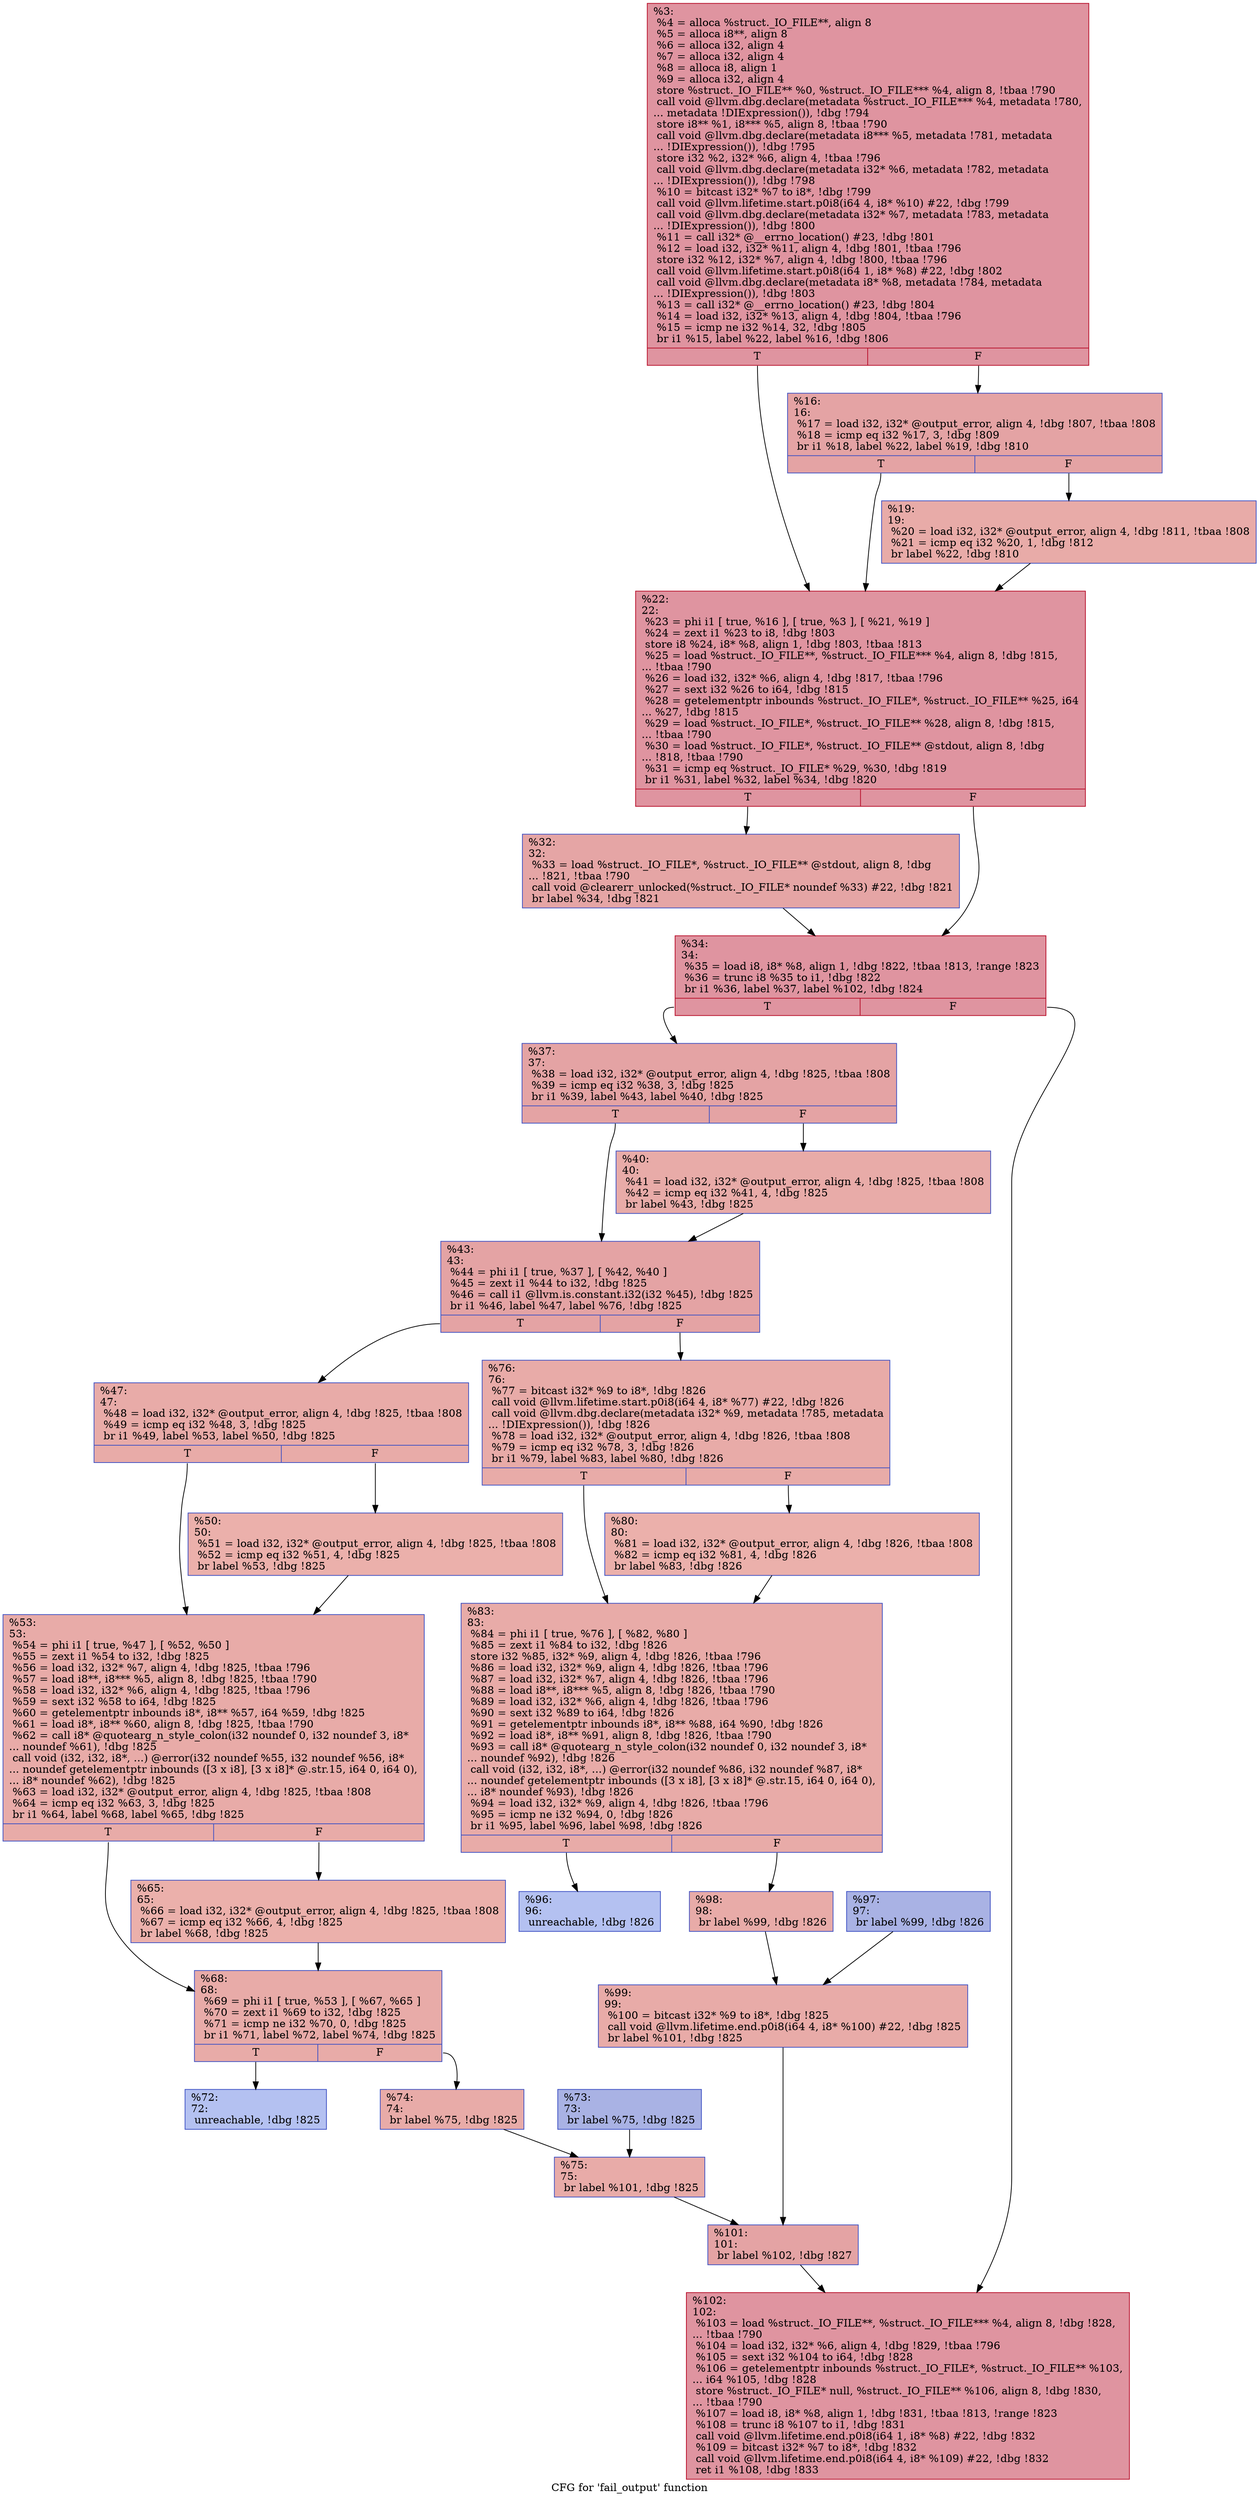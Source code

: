 digraph "CFG for 'fail_output' function" {
	label="CFG for 'fail_output' function";

	Node0x240a110 [shape=record,color="#b70d28ff", style=filled, fillcolor="#b70d2870",label="{%3:\l  %4 = alloca %struct._IO_FILE**, align 8\l  %5 = alloca i8**, align 8\l  %6 = alloca i32, align 4\l  %7 = alloca i32, align 4\l  %8 = alloca i8, align 1\l  %9 = alloca i32, align 4\l  store %struct._IO_FILE** %0, %struct._IO_FILE*** %4, align 8, !tbaa !790\l  call void @llvm.dbg.declare(metadata %struct._IO_FILE*** %4, metadata !780,\l... metadata !DIExpression()), !dbg !794\l  store i8** %1, i8*** %5, align 8, !tbaa !790\l  call void @llvm.dbg.declare(metadata i8*** %5, metadata !781, metadata\l... !DIExpression()), !dbg !795\l  store i32 %2, i32* %6, align 4, !tbaa !796\l  call void @llvm.dbg.declare(metadata i32* %6, metadata !782, metadata\l... !DIExpression()), !dbg !798\l  %10 = bitcast i32* %7 to i8*, !dbg !799\l  call void @llvm.lifetime.start.p0i8(i64 4, i8* %10) #22, !dbg !799\l  call void @llvm.dbg.declare(metadata i32* %7, metadata !783, metadata\l... !DIExpression()), !dbg !800\l  %11 = call i32* @__errno_location() #23, !dbg !801\l  %12 = load i32, i32* %11, align 4, !dbg !801, !tbaa !796\l  store i32 %12, i32* %7, align 4, !dbg !800, !tbaa !796\l  call void @llvm.lifetime.start.p0i8(i64 1, i8* %8) #22, !dbg !802\l  call void @llvm.dbg.declare(metadata i8* %8, metadata !784, metadata\l... !DIExpression()), !dbg !803\l  %13 = call i32* @__errno_location() #23, !dbg !804\l  %14 = load i32, i32* %13, align 4, !dbg !804, !tbaa !796\l  %15 = icmp ne i32 %14, 32, !dbg !805\l  br i1 %15, label %22, label %16, !dbg !806\l|{<s0>T|<s1>F}}"];
	Node0x240a110:s0 -> Node0x240a830;
	Node0x240a110:s1 -> Node0x240a790;
	Node0x240a790 [shape=record,color="#3d50c3ff", style=filled, fillcolor="#c32e3170",label="{%16:\l16:                                               \l  %17 = load i32, i32* @output_error, align 4, !dbg !807, !tbaa !808\l  %18 = icmp eq i32 %17, 3, !dbg !809\l  br i1 %18, label %22, label %19, !dbg !810\l|{<s0>T|<s1>F}}"];
	Node0x240a790:s0 -> Node0x240a830;
	Node0x240a790:s1 -> Node0x240a7e0;
	Node0x240a7e0 [shape=record,color="#3d50c3ff", style=filled, fillcolor="#cc403a70",label="{%19:\l19:                                               \l  %20 = load i32, i32* @output_error, align 4, !dbg !811, !tbaa !808\l  %21 = icmp eq i32 %20, 1, !dbg !812\l  br label %22, !dbg !810\l}"];
	Node0x240a7e0 -> Node0x240a830;
	Node0x240a830 [shape=record,color="#b70d28ff", style=filled, fillcolor="#b70d2870",label="{%22:\l22:                                               \l  %23 = phi i1 [ true, %16 ], [ true, %3 ], [ %21, %19 ]\l  %24 = zext i1 %23 to i8, !dbg !803\l  store i8 %24, i8* %8, align 1, !dbg !803, !tbaa !813\l  %25 = load %struct._IO_FILE**, %struct._IO_FILE*** %4, align 8, !dbg !815,\l... !tbaa !790\l  %26 = load i32, i32* %6, align 4, !dbg !817, !tbaa !796\l  %27 = sext i32 %26 to i64, !dbg !815\l  %28 = getelementptr inbounds %struct._IO_FILE*, %struct._IO_FILE** %25, i64\l... %27, !dbg !815\l  %29 = load %struct._IO_FILE*, %struct._IO_FILE** %28, align 8, !dbg !815,\l... !tbaa !790\l  %30 = load %struct._IO_FILE*, %struct._IO_FILE** @stdout, align 8, !dbg\l... !818, !tbaa !790\l  %31 = icmp eq %struct._IO_FILE* %29, %30, !dbg !819\l  br i1 %31, label %32, label %34, !dbg !820\l|{<s0>T|<s1>F}}"];
	Node0x240a830:s0 -> Node0x240a880;
	Node0x240a830:s1 -> Node0x240a8d0;
	Node0x240a880 [shape=record,color="#3d50c3ff", style=filled, fillcolor="#c5333470",label="{%32:\l32:                                               \l  %33 = load %struct._IO_FILE*, %struct._IO_FILE** @stdout, align 8, !dbg\l... !821, !tbaa !790\l  call void @clearerr_unlocked(%struct._IO_FILE* noundef %33) #22, !dbg !821\l  br label %34, !dbg !821\l}"];
	Node0x240a880 -> Node0x240a8d0;
	Node0x240a8d0 [shape=record,color="#b70d28ff", style=filled, fillcolor="#b70d2870",label="{%34:\l34:                                               \l  %35 = load i8, i8* %8, align 1, !dbg !822, !tbaa !813, !range !823\l  %36 = trunc i8 %35 to i1, !dbg !822\l  br i1 %36, label %37, label %102, !dbg !824\l|{<s0>T|<s1>F}}"];
	Node0x240a8d0:s0 -> Node0x240a920;
	Node0x240a8d0:s1 -> Node0x240af60;
	Node0x240a920 [shape=record,color="#3d50c3ff", style=filled, fillcolor="#c32e3170",label="{%37:\l37:                                               \l  %38 = load i32, i32* @output_error, align 4, !dbg !825, !tbaa !808\l  %39 = icmp eq i32 %38, 3, !dbg !825\l  br i1 %39, label %43, label %40, !dbg !825\l|{<s0>T|<s1>F}}"];
	Node0x240a920:s0 -> Node0x240a9c0;
	Node0x240a920:s1 -> Node0x240a970;
	Node0x240a970 [shape=record,color="#3d50c3ff", style=filled, fillcolor="#cc403a70",label="{%40:\l40:                                               \l  %41 = load i32, i32* @output_error, align 4, !dbg !825, !tbaa !808\l  %42 = icmp eq i32 %41, 4, !dbg !825\l  br label %43, !dbg !825\l}"];
	Node0x240a970 -> Node0x240a9c0;
	Node0x240a9c0 [shape=record,color="#3d50c3ff", style=filled, fillcolor="#c32e3170",label="{%43:\l43:                                               \l  %44 = phi i1 [ true, %37 ], [ %42, %40 ]\l  %45 = zext i1 %44 to i32, !dbg !825\l  %46 = call i1 @llvm.is.constant.i32(i32 %45), !dbg !825\l  br i1 %46, label %47, label %76, !dbg !825\l|{<s0>T|<s1>F}}"];
	Node0x240a9c0:s0 -> Node0x240aa10;
	Node0x240a9c0:s1 -> Node0x240ace0;
	Node0x240aa10 [shape=record,color="#3d50c3ff", style=filled, fillcolor="#cc403a70",label="{%47:\l47:                                               \l  %48 = load i32, i32* @output_error, align 4, !dbg !825, !tbaa !808\l  %49 = icmp eq i32 %48, 3, !dbg !825\l  br i1 %49, label %53, label %50, !dbg !825\l|{<s0>T|<s1>F}}"];
	Node0x240aa10:s0 -> Node0x240aab0;
	Node0x240aa10:s1 -> Node0x240aa60;
	Node0x240aa60 [shape=record,color="#3d50c3ff", style=filled, fillcolor="#d24b4070",label="{%50:\l50:                                               \l  %51 = load i32, i32* @output_error, align 4, !dbg !825, !tbaa !808\l  %52 = icmp eq i32 %51, 4, !dbg !825\l  br label %53, !dbg !825\l}"];
	Node0x240aa60 -> Node0x240aab0;
	Node0x240aab0 [shape=record,color="#3d50c3ff", style=filled, fillcolor="#cc403a70",label="{%53:\l53:                                               \l  %54 = phi i1 [ true, %47 ], [ %52, %50 ]\l  %55 = zext i1 %54 to i32, !dbg !825\l  %56 = load i32, i32* %7, align 4, !dbg !825, !tbaa !796\l  %57 = load i8**, i8*** %5, align 8, !dbg !825, !tbaa !790\l  %58 = load i32, i32* %6, align 4, !dbg !825, !tbaa !796\l  %59 = sext i32 %58 to i64, !dbg !825\l  %60 = getelementptr inbounds i8*, i8** %57, i64 %59, !dbg !825\l  %61 = load i8*, i8** %60, align 8, !dbg !825, !tbaa !790\l  %62 = call i8* @quotearg_n_style_colon(i32 noundef 0, i32 noundef 3, i8*\l... noundef %61), !dbg !825\l  call void (i32, i32, i8*, ...) @error(i32 noundef %55, i32 noundef %56, i8*\l... noundef getelementptr inbounds ([3 x i8], [3 x i8]* @.str.15, i64 0, i64 0),\l... i8* noundef %62), !dbg !825\l  %63 = load i32, i32* @output_error, align 4, !dbg !825, !tbaa !808\l  %64 = icmp eq i32 %63, 3, !dbg !825\l  br i1 %64, label %68, label %65, !dbg !825\l|{<s0>T|<s1>F}}"];
	Node0x240aab0:s0 -> Node0x240ab50;
	Node0x240aab0:s1 -> Node0x240ab00;
	Node0x240ab00 [shape=record,color="#3d50c3ff", style=filled, fillcolor="#d24b4070",label="{%65:\l65:                                               \l  %66 = load i32, i32* @output_error, align 4, !dbg !825, !tbaa !808\l  %67 = icmp eq i32 %66, 4, !dbg !825\l  br label %68, !dbg !825\l}"];
	Node0x240ab00 -> Node0x240ab50;
	Node0x240ab50 [shape=record,color="#3d50c3ff", style=filled, fillcolor="#cc403a70",label="{%68:\l68:                                               \l  %69 = phi i1 [ true, %53 ], [ %67, %65 ]\l  %70 = zext i1 %69 to i32, !dbg !825\l  %71 = icmp ne i32 %70, 0, !dbg !825\l  br i1 %71, label %72, label %74, !dbg !825\l|{<s0>T|<s1>F}}"];
	Node0x240ab50:s0 -> Node0x240aba0;
	Node0x240ab50:s1 -> Node0x240ac40;
	Node0x240aba0 [shape=record,color="#3d50c3ff", style=filled, fillcolor="#5572df70",label="{%72:\l72:                                               \l  unreachable, !dbg !825\l}"];
	Node0x240abf0 [shape=record,color="#3d50c3ff", style=filled, fillcolor="#3d50c370",label="{%73:\l73:                                               \l  br label %75, !dbg !825\l}"];
	Node0x240abf0 -> Node0x240ac90;
	Node0x240ac40 [shape=record,color="#3d50c3ff", style=filled, fillcolor="#cc403a70",label="{%74:\l74:                                               \l  br label %75, !dbg !825\l}"];
	Node0x240ac40 -> Node0x240ac90;
	Node0x240ac90 [shape=record,color="#3d50c3ff", style=filled, fillcolor="#cc403a70",label="{%75:\l75:                                               \l  br label %101, !dbg !825\l}"];
	Node0x240ac90 -> Node0x240af10;
	Node0x240ace0 [shape=record,color="#3d50c3ff", style=filled, fillcolor="#cc403a70",label="{%76:\l76:                                               \l  %77 = bitcast i32* %9 to i8*, !dbg !826\l  call void @llvm.lifetime.start.p0i8(i64 4, i8* %77) #22, !dbg !826\l  call void @llvm.dbg.declare(metadata i32* %9, metadata !785, metadata\l... !DIExpression()), !dbg !826\l  %78 = load i32, i32* @output_error, align 4, !dbg !826, !tbaa !808\l  %79 = icmp eq i32 %78, 3, !dbg !826\l  br i1 %79, label %83, label %80, !dbg !826\l|{<s0>T|<s1>F}}"];
	Node0x240ace0:s0 -> Node0x240ad80;
	Node0x240ace0:s1 -> Node0x240ad30;
	Node0x240ad30 [shape=record,color="#3d50c3ff", style=filled, fillcolor="#d24b4070",label="{%80:\l80:                                               \l  %81 = load i32, i32* @output_error, align 4, !dbg !826, !tbaa !808\l  %82 = icmp eq i32 %81, 4, !dbg !826\l  br label %83, !dbg !826\l}"];
	Node0x240ad30 -> Node0x240ad80;
	Node0x240ad80 [shape=record,color="#3d50c3ff", style=filled, fillcolor="#cc403a70",label="{%83:\l83:                                               \l  %84 = phi i1 [ true, %76 ], [ %82, %80 ]\l  %85 = zext i1 %84 to i32, !dbg !826\l  store i32 %85, i32* %9, align 4, !dbg !826, !tbaa !796\l  %86 = load i32, i32* %9, align 4, !dbg !826, !tbaa !796\l  %87 = load i32, i32* %7, align 4, !dbg !826, !tbaa !796\l  %88 = load i8**, i8*** %5, align 8, !dbg !826, !tbaa !790\l  %89 = load i32, i32* %6, align 4, !dbg !826, !tbaa !796\l  %90 = sext i32 %89 to i64, !dbg !826\l  %91 = getelementptr inbounds i8*, i8** %88, i64 %90, !dbg !826\l  %92 = load i8*, i8** %91, align 8, !dbg !826, !tbaa !790\l  %93 = call i8* @quotearg_n_style_colon(i32 noundef 0, i32 noundef 3, i8*\l... noundef %92), !dbg !826\l  call void (i32, i32, i8*, ...) @error(i32 noundef %86, i32 noundef %87, i8*\l... noundef getelementptr inbounds ([3 x i8], [3 x i8]* @.str.15, i64 0, i64 0),\l... i8* noundef %93), !dbg !826\l  %94 = load i32, i32* %9, align 4, !dbg !826, !tbaa !796\l  %95 = icmp ne i32 %94, 0, !dbg !826\l  br i1 %95, label %96, label %98, !dbg !826\l|{<s0>T|<s1>F}}"];
	Node0x240ad80:s0 -> Node0x240add0;
	Node0x240ad80:s1 -> Node0x240ae70;
	Node0x240add0 [shape=record,color="#3d50c3ff", style=filled, fillcolor="#5572df70",label="{%96:\l96:                                               \l  unreachable, !dbg !826\l}"];
	Node0x240ae20 [shape=record,color="#3d50c3ff", style=filled, fillcolor="#3d50c370",label="{%97:\l97:                                               \l  br label %99, !dbg !826\l}"];
	Node0x240ae20 -> Node0x240aec0;
	Node0x240ae70 [shape=record,color="#3d50c3ff", style=filled, fillcolor="#cc403a70",label="{%98:\l98:                                               \l  br label %99, !dbg !826\l}"];
	Node0x240ae70 -> Node0x240aec0;
	Node0x240aec0 [shape=record,color="#3d50c3ff", style=filled, fillcolor="#cc403a70",label="{%99:\l99:                                               \l  %100 = bitcast i32* %9 to i8*, !dbg !825\l  call void @llvm.lifetime.end.p0i8(i64 4, i8* %100) #22, !dbg !825\l  br label %101, !dbg !825\l}"];
	Node0x240aec0 -> Node0x240af10;
	Node0x240af10 [shape=record,color="#3d50c3ff", style=filled, fillcolor="#c32e3170",label="{%101:\l101:                                              \l  br label %102, !dbg !827\l}"];
	Node0x240af10 -> Node0x240af60;
	Node0x240af60 [shape=record,color="#b70d28ff", style=filled, fillcolor="#b70d2870",label="{%102:\l102:                                              \l  %103 = load %struct._IO_FILE**, %struct._IO_FILE*** %4, align 8, !dbg !828,\l... !tbaa !790\l  %104 = load i32, i32* %6, align 4, !dbg !829, !tbaa !796\l  %105 = sext i32 %104 to i64, !dbg !828\l  %106 = getelementptr inbounds %struct._IO_FILE*, %struct._IO_FILE** %103,\l... i64 %105, !dbg !828\l  store %struct._IO_FILE* null, %struct._IO_FILE** %106, align 8, !dbg !830,\l... !tbaa !790\l  %107 = load i8, i8* %8, align 1, !dbg !831, !tbaa !813, !range !823\l  %108 = trunc i8 %107 to i1, !dbg !831\l  call void @llvm.lifetime.end.p0i8(i64 1, i8* %8) #22, !dbg !832\l  %109 = bitcast i32* %7 to i8*, !dbg !832\l  call void @llvm.lifetime.end.p0i8(i64 4, i8* %109) #22, !dbg !832\l  ret i1 %108, !dbg !833\l}"];
}
